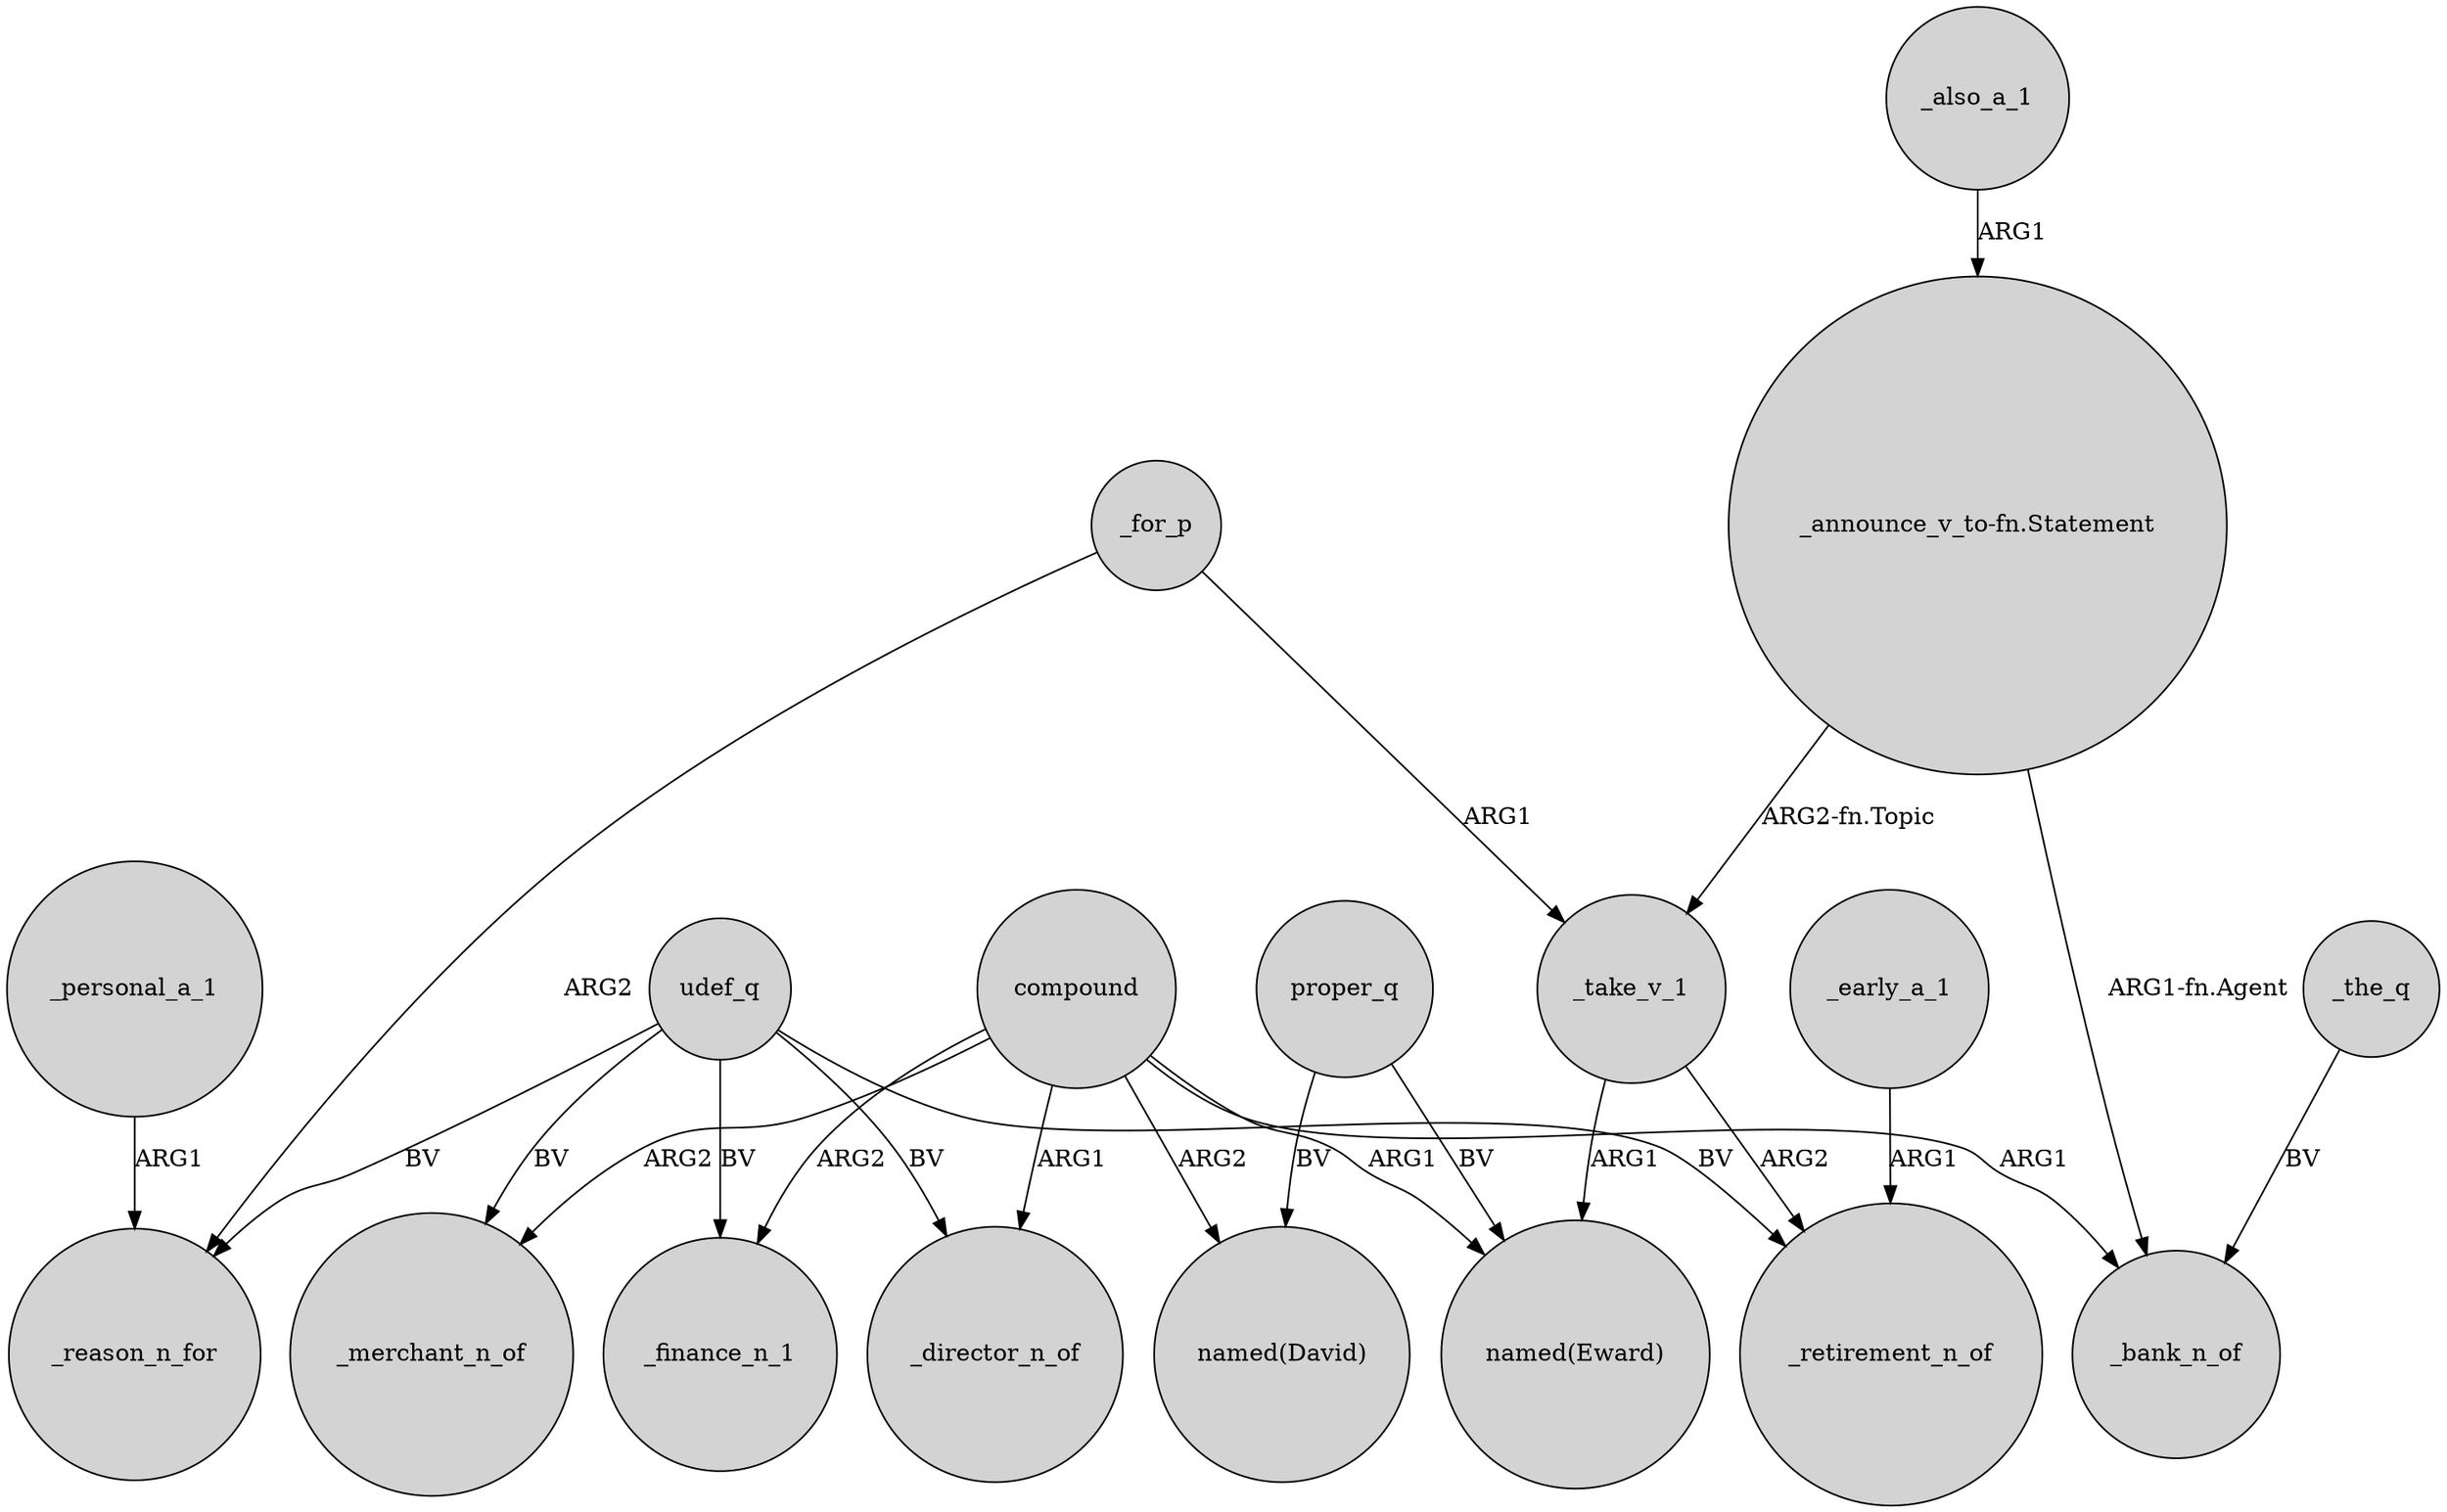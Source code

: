 digraph {
	node [shape=circle style=filled]
	udef_q -> _merchant_n_of [label=BV]
	_for_p -> _take_v_1 [label=ARG1]
	udef_q -> _finance_n_1 [label=BV]
	udef_q -> _reason_n_for [label=BV]
	_take_v_1 -> "named(Eward)" [label=ARG1]
	compound -> _bank_n_of [label=ARG1]
	compound -> _finance_n_1 [label=ARG2]
	_personal_a_1 -> _reason_n_for [label=ARG1]
	_also_a_1 -> "_announce_v_to-fn.Statement" [label=ARG1]
	"_announce_v_to-fn.Statement" -> _bank_n_of [label="ARG1-fn.Agent"]
	udef_q -> _retirement_n_of [label=BV]
	_the_q -> _bank_n_of [label=BV]
	proper_q -> "named(Eward)" [label=BV]
	_for_p -> _reason_n_for [label=ARG2]
	compound -> "named(David)" [label=ARG2]
	compound -> "named(Eward)" [label=ARG1]
	"_announce_v_to-fn.Statement" -> _take_v_1 [label="ARG2-fn.Topic"]
	_take_v_1 -> _retirement_n_of [label=ARG2]
	compound -> _merchant_n_of [label=ARG2]
	compound -> _director_n_of [label=ARG1]
	proper_q -> "named(David)" [label=BV]
	_early_a_1 -> _retirement_n_of [label=ARG1]
	udef_q -> _director_n_of [label=BV]
}
